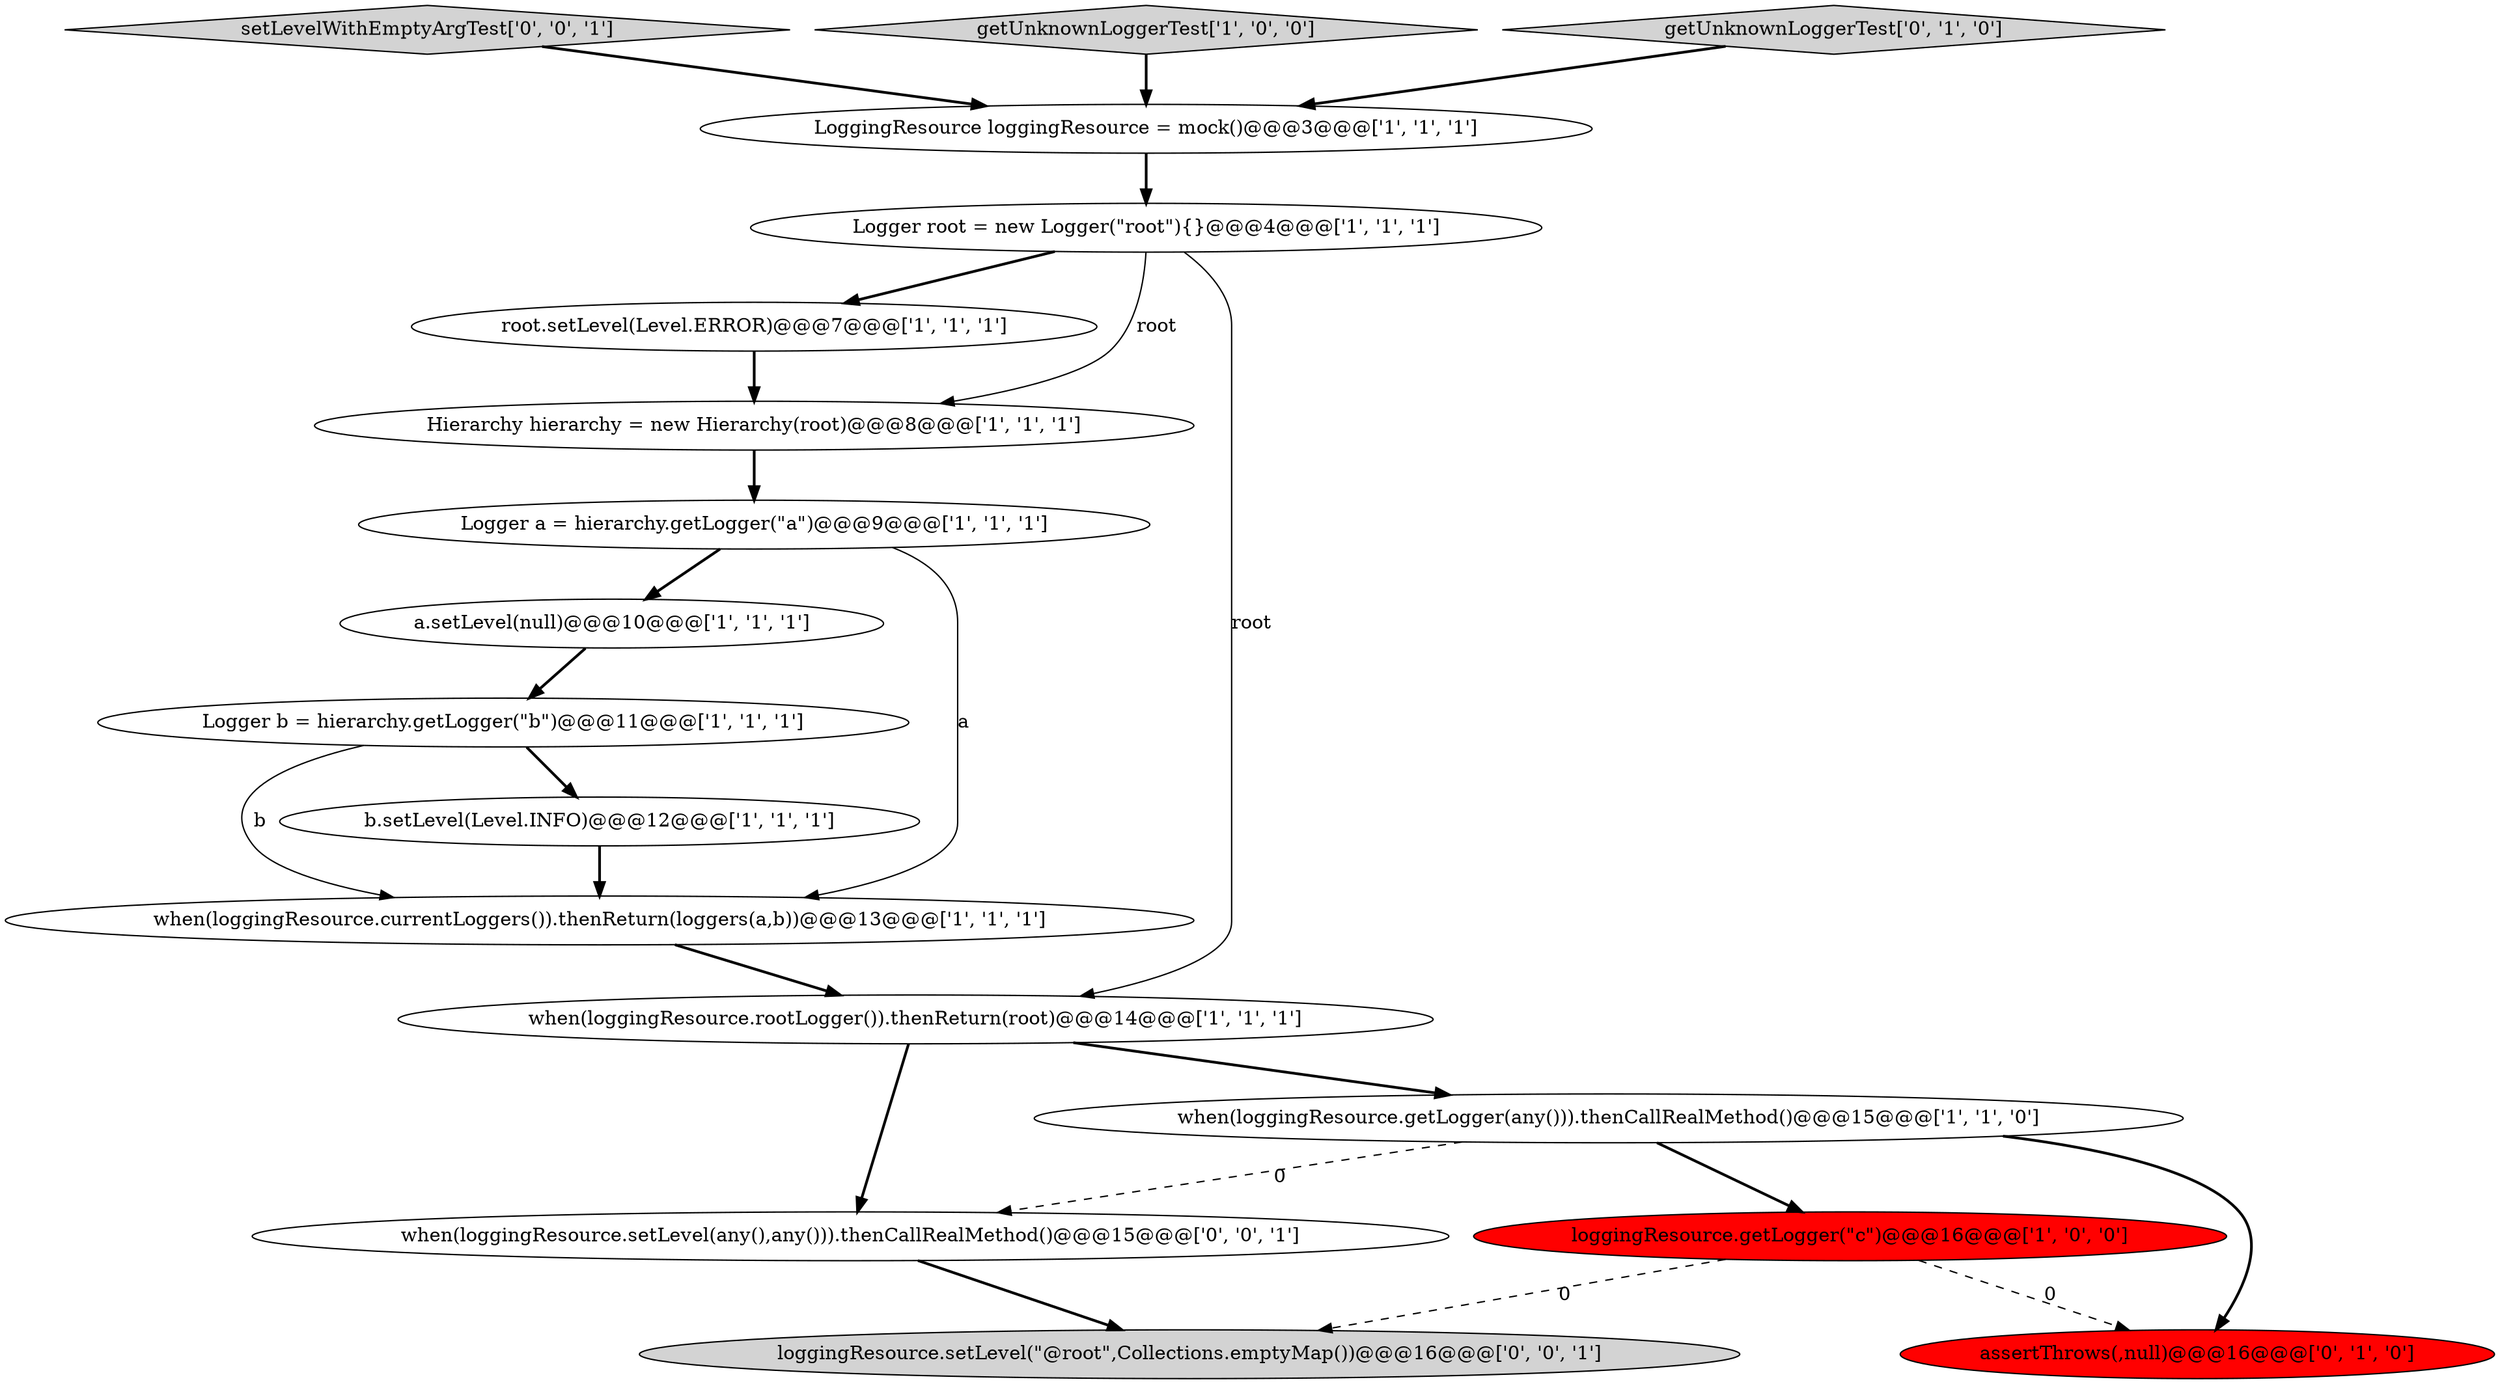 digraph {
2 [style = filled, label = "a.setLevel(null)@@@10@@@['1', '1', '1']", fillcolor = white, shape = ellipse image = "AAA0AAABBB1BBB"];
15 [style = filled, label = "setLevelWithEmptyArgTest['0', '0', '1']", fillcolor = lightgray, shape = diamond image = "AAA0AAABBB3BBB"];
6 [style = filled, label = "Logger b = hierarchy.getLogger(\"b\")@@@11@@@['1', '1', '1']", fillcolor = white, shape = ellipse image = "AAA0AAABBB1BBB"];
12 [style = filled, label = "getUnknownLoggerTest['1', '0', '0']", fillcolor = lightgray, shape = diamond image = "AAA0AAABBB1BBB"];
8 [style = filled, label = "Logger a = hierarchy.getLogger(\"a\")@@@9@@@['1', '1', '1']", fillcolor = white, shape = ellipse image = "AAA0AAABBB1BBB"];
14 [style = filled, label = "getUnknownLoggerTest['0', '1', '0']", fillcolor = lightgray, shape = diamond image = "AAA0AAABBB2BBB"];
16 [style = filled, label = "when(loggingResource.setLevel(any(),any())).thenCallRealMethod()@@@15@@@['0', '0', '1']", fillcolor = white, shape = ellipse image = "AAA0AAABBB3BBB"];
13 [style = filled, label = "assertThrows(,null)@@@16@@@['0', '1', '0']", fillcolor = red, shape = ellipse image = "AAA1AAABBB2BBB"];
3 [style = filled, label = "Hierarchy hierarchy = new Hierarchy(root)@@@8@@@['1', '1', '1']", fillcolor = white, shape = ellipse image = "AAA0AAABBB1BBB"];
4 [style = filled, label = "root.setLevel(Level.ERROR)@@@7@@@['1', '1', '1']", fillcolor = white, shape = ellipse image = "AAA0AAABBB1BBB"];
1 [style = filled, label = "loggingResource.getLogger(\"c\")@@@16@@@['1', '0', '0']", fillcolor = red, shape = ellipse image = "AAA1AAABBB1BBB"];
10 [style = filled, label = "when(loggingResource.currentLoggers()).thenReturn(loggers(a,b))@@@13@@@['1', '1', '1']", fillcolor = white, shape = ellipse image = "AAA0AAABBB1BBB"];
5 [style = filled, label = "b.setLevel(Level.INFO)@@@12@@@['1', '1', '1']", fillcolor = white, shape = ellipse image = "AAA0AAABBB1BBB"];
7 [style = filled, label = "LoggingResource loggingResource = mock()@@@3@@@['1', '1', '1']", fillcolor = white, shape = ellipse image = "AAA0AAABBB1BBB"];
17 [style = filled, label = "loggingResource.setLevel(\"@root\",Collections.emptyMap())@@@16@@@['0', '0', '1']", fillcolor = lightgray, shape = ellipse image = "AAA0AAABBB3BBB"];
9 [style = filled, label = "Logger root = new Logger(\"root\"){}@@@4@@@['1', '1', '1']", fillcolor = white, shape = ellipse image = "AAA0AAABBB1BBB"];
11 [style = filled, label = "when(loggingResource.getLogger(any())).thenCallRealMethod()@@@15@@@['1', '1', '0']", fillcolor = white, shape = ellipse image = "AAA0AAABBB1BBB"];
0 [style = filled, label = "when(loggingResource.rootLogger()).thenReturn(root)@@@14@@@['1', '1', '1']", fillcolor = white, shape = ellipse image = "AAA0AAABBB1BBB"];
5->10 [style = bold, label=""];
4->3 [style = bold, label=""];
0->16 [style = bold, label=""];
15->7 [style = bold, label=""];
11->1 [style = bold, label=""];
11->16 [style = dashed, label="0"];
2->6 [style = bold, label=""];
9->4 [style = bold, label=""];
9->3 [style = solid, label="root"];
0->11 [style = bold, label=""];
16->17 [style = bold, label=""];
12->7 [style = bold, label=""];
8->10 [style = solid, label="a"];
9->0 [style = solid, label="root"];
14->7 [style = bold, label=""];
1->13 [style = dashed, label="0"];
7->9 [style = bold, label=""];
6->5 [style = bold, label=""];
1->17 [style = dashed, label="0"];
8->2 [style = bold, label=""];
3->8 [style = bold, label=""];
11->13 [style = bold, label=""];
10->0 [style = bold, label=""];
6->10 [style = solid, label="b"];
}
